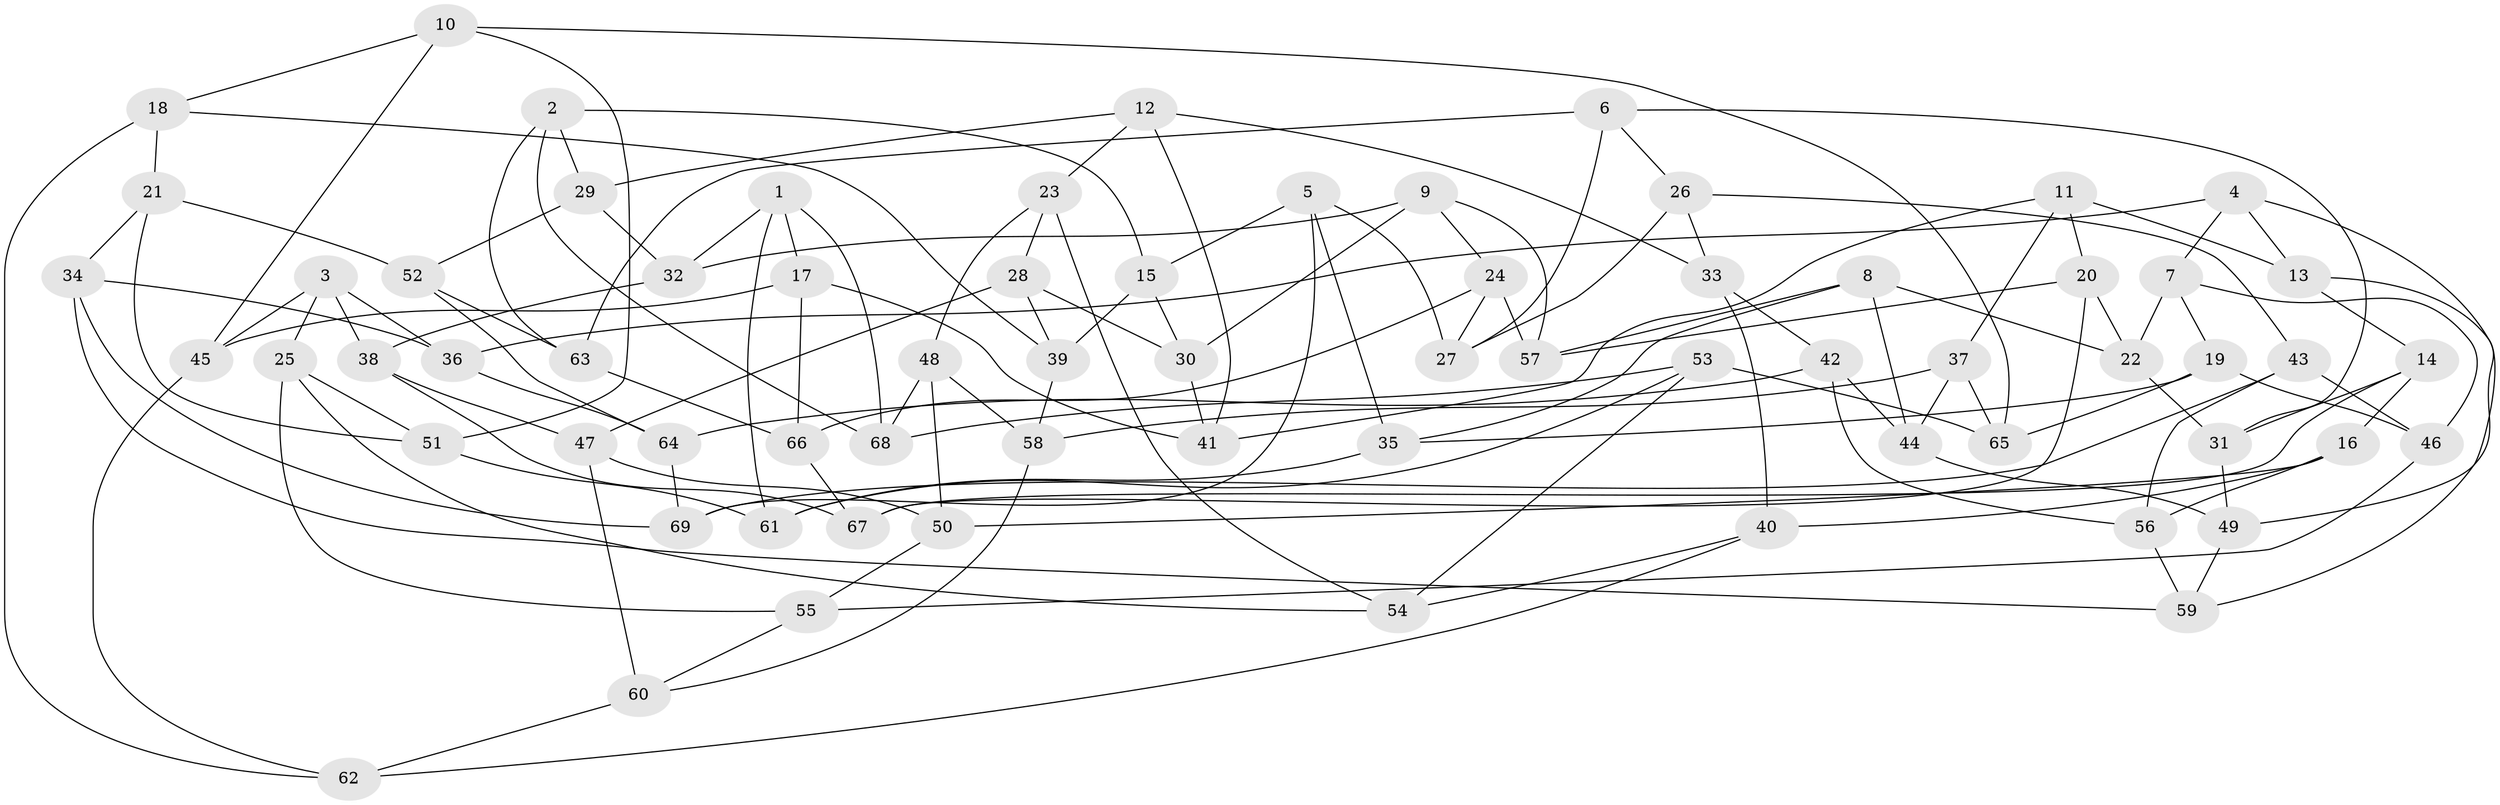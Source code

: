 // Generated by graph-tools (version 1.1) at 2025/26/03/09/25 03:26:55]
// undirected, 69 vertices, 138 edges
graph export_dot {
graph [start="1"]
  node [color=gray90,style=filled];
  1;
  2;
  3;
  4;
  5;
  6;
  7;
  8;
  9;
  10;
  11;
  12;
  13;
  14;
  15;
  16;
  17;
  18;
  19;
  20;
  21;
  22;
  23;
  24;
  25;
  26;
  27;
  28;
  29;
  30;
  31;
  32;
  33;
  34;
  35;
  36;
  37;
  38;
  39;
  40;
  41;
  42;
  43;
  44;
  45;
  46;
  47;
  48;
  49;
  50;
  51;
  52;
  53;
  54;
  55;
  56;
  57;
  58;
  59;
  60;
  61;
  62;
  63;
  64;
  65;
  66;
  67;
  68;
  69;
  1 -- 32;
  1 -- 61;
  1 -- 17;
  1 -- 68;
  2 -- 15;
  2 -- 29;
  2 -- 68;
  2 -- 63;
  3 -- 45;
  3 -- 25;
  3 -- 38;
  3 -- 36;
  4 -- 13;
  4 -- 49;
  4 -- 36;
  4 -- 7;
  5 -- 15;
  5 -- 27;
  5 -- 69;
  5 -- 35;
  6 -- 63;
  6 -- 27;
  6 -- 31;
  6 -- 26;
  7 -- 46;
  7 -- 19;
  7 -- 22;
  8 -- 57;
  8 -- 35;
  8 -- 44;
  8 -- 22;
  9 -- 24;
  9 -- 57;
  9 -- 32;
  9 -- 30;
  10 -- 51;
  10 -- 45;
  10 -- 18;
  10 -- 65;
  11 -- 41;
  11 -- 13;
  11 -- 37;
  11 -- 20;
  12 -- 33;
  12 -- 41;
  12 -- 23;
  12 -- 29;
  13 -- 14;
  13 -- 59;
  14 -- 16;
  14 -- 67;
  14 -- 31;
  15 -- 30;
  15 -- 39;
  16 -- 56;
  16 -- 50;
  16 -- 40;
  17 -- 66;
  17 -- 41;
  17 -- 45;
  18 -- 21;
  18 -- 39;
  18 -- 62;
  19 -- 35;
  19 -- 46;
  19 -- 65;
  20 -- 22;
  20 -- 57;
  20 -- 67;
  21 -- 52;
  21 -- 51;
  21 -- 34;
  22 -- 31;
  23 -- 28;
  23 -- 48;
  23 -- 54;
  24 -- 27;
  24 -- 57;
  24 -- 66;
  25 -- 54;
  25 -- 55;
  25 -- 51;
  26 -- 27;
  26 -- 33;
  26 -- 43;
  28 -- 30;
  28 -- 47;
  28 -- 39;
  29 -- 32;
  29 -- 52;
  30 -- 41;
  31 -- 49;
  32 -- 38;
  33 -- 42;
  33 -- 40;
  34 -- 69;
  34 -- 59;
  34 -- 36;
  35 -- 61;
  36 -- 64;
  37 -- 65;
  37 -- 58;
  37 -- 44;
  38 -- 67;
  38 -- 47;
  39 -- 58;
  40 -- 54;
  40 -- 62;
  42 -- 44;
  42 -- 56;
  42 -- 64;
  43 -- 69;
  43 -- 46;
  43 -- 56;
  44 -- 49;
  45 -- 62;
  46 -- 55;
  47 -- 60;
  47 -- 50;
  48 -- 50;
  48 -- 68;
  48 -- 58;
  49 -- 59;
  50 -- 55;
  51 -- 61;
  52 -- 64;
  52 -- 63;
  53 -- 68;
  53 -- 65;
  53 -- 61;
  53 -- 54;
  55 -- 60;
  56 -- 59;
  58 -- 60;
  60 -- 62;
  63 -- 66;
  64 -- 69;
  66 -- 67;
}
